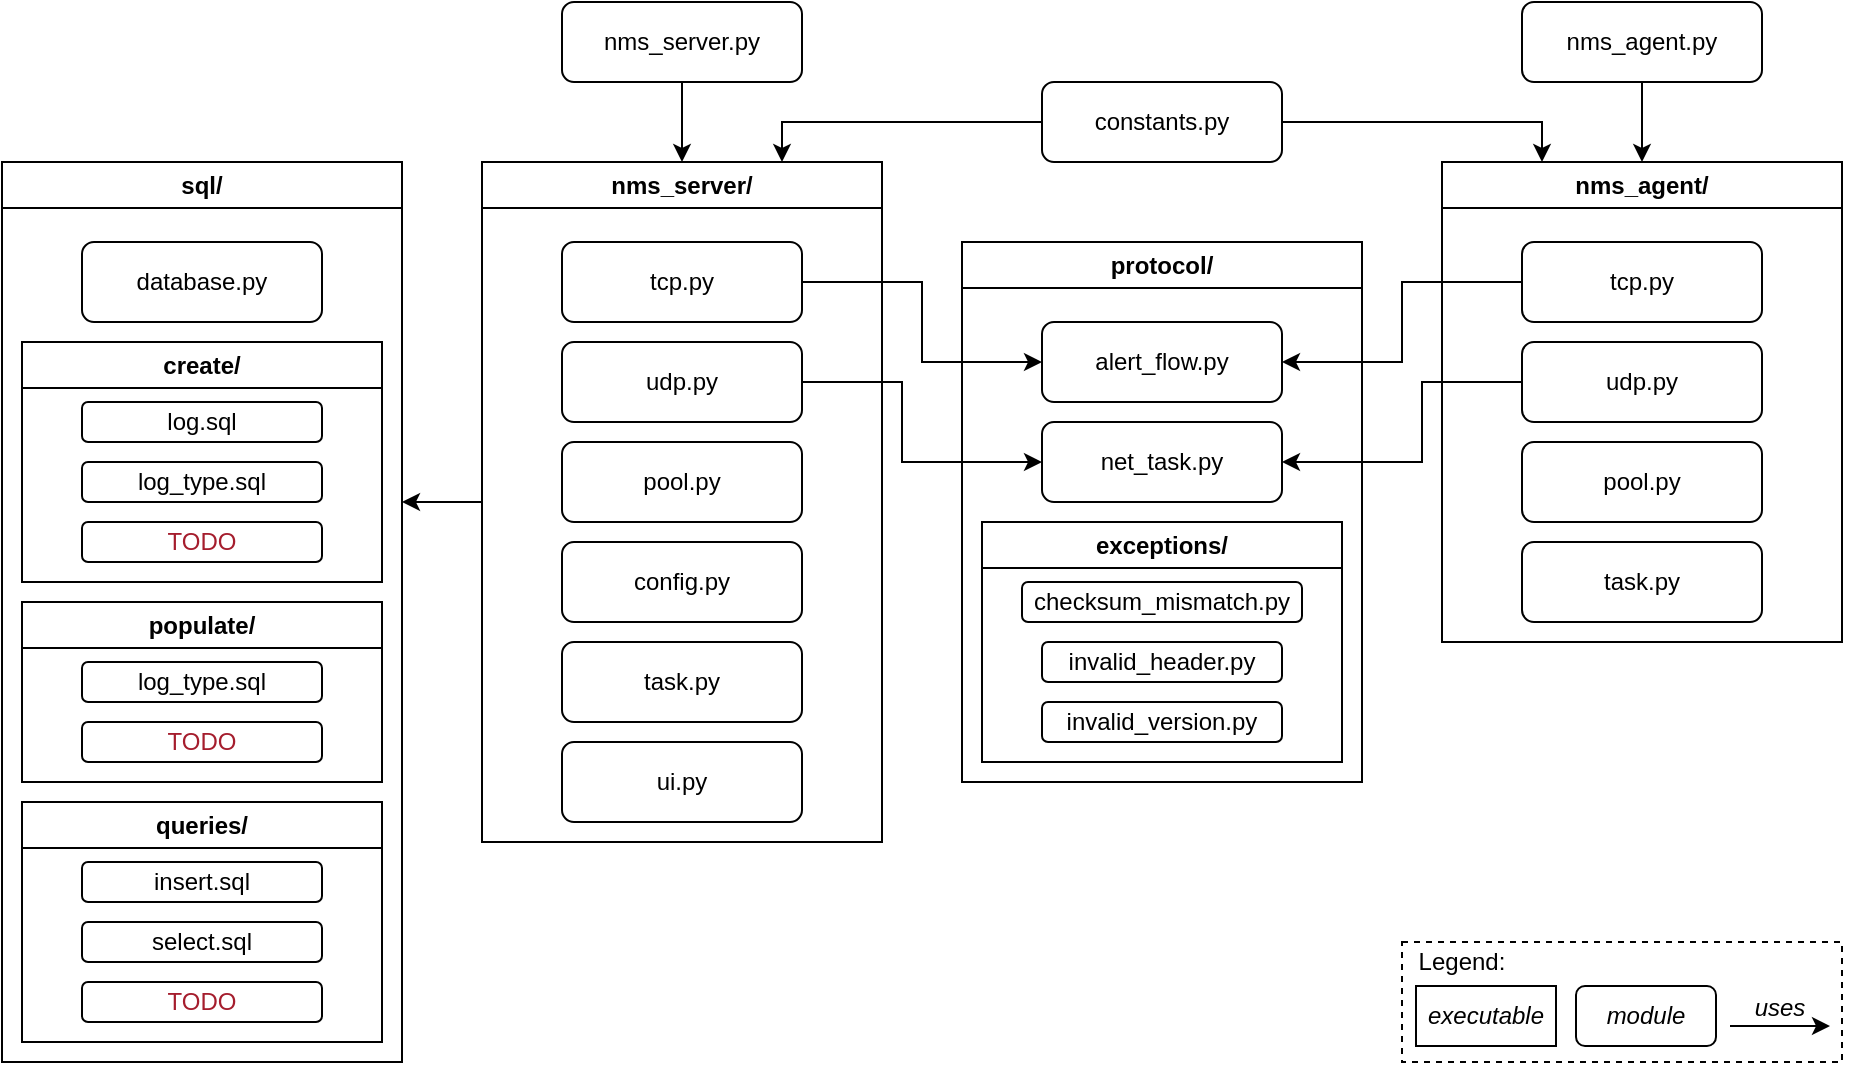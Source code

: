 <mxfile version="24.9.2">
  <diagram name="Page-1" id="QwbmtCwyZoCpysy4_769">
    <mxGraphModel dx="1730" dy="519" grid="1" gridSize="10" guides="1" tooltips="1" connect="1" arrows="1" fold="1" page="1" pageScale="1" pageWidth="850" pageHeight="1100" math="0" shadow="0">
      <root>
        <mxCell id="0" />
        <mxCell id="1" parent="0" />
        <mxCell id="9WpM92df16-8UvDXL8NV-50" style="edgeStyle=orthogonalEdgeStyle;rounded=0;orthogonalLoop=1;jettySize=auto;html=1;entryX=0.5;entryY=0;entryDx=0;entryDy=0;" edge="1" parent="1" source="9WpM92df16-8UvDXL8NV-1" target="9WpM92df16-8UvDXL8NV-4">
          <mxGeometry relative="1" as="geometry" />
        </mxCell>
        <mxCell id="9WpM92df16-8UvDXL8NV-1" value="&lt;div&gt;nms_server.py&lt;/div&gt;" style="rounded=1;whiteSpace=wrap;html=1;" vertex="1" parent="1">
          <mxGeometry x="100" y="80" width="120" height="40" as="geometry" />
        </mxCell>
        <mxCell id="9WpM92df16-8UvDXL8NV-3" value="&lt;div&gt;nms_agent/&lt;/div&gt;" style="swimlane;whiteSpace=wrap;html=1;" vertex="1" parent="1">
          <mxGeometry x="540" y="160" width="200" height="240" as="geometry" />
        </mxCell>
        <mxCell id="9WpM92df16-8UvDXL8NV-18" value="&lt;div&gt;tcp.py&lt;/div&gt;" style="rounded=1;whiteSpace=wrap;html=1;" vertex="1" parent="9WpM92df16-8UvDXL8NV-3">
          <mxGeometry x="40" y="40" width="120" height="40" as="geometry" />
        </mxCell>
        <mxCell id="9WpM92df16-8UvDXL8NV-19" value="&lt;div&gt;udp.py&lt;/div&gt;" style="rounded=1;whiteSpace=wrap;html=1;" vertex="1" parent="9WpM92df16-8UvDXL8NV-3">
          <mxGeometry x="40" y="90" width="120" height="40" as="geometry" />
        </mxCell>
        <mxCell id="9WpM92df16-8UvDXL8NV-30" value="&lt;div&gt;pool.py&lt;/div&gt;" style="rounded=1;whiteSpace=wrap;html=1;" vertex="1" parent="9WpM92df16-8UvDXL8NV-3">
          <mxGeometry x="40" y="140" width="120" height="40" as="geometry" />
        </mxCell>
        <mxCell id="9WpM92df16-8UvDXL8NV-31" value="&lt;div&gt;task.py&lt;/div&gt;" style="rounded=1;whiteSpace=wrap;html=1;" vertex="1" parent="9WpM92df16-8UvDXL8NV-3">
          <mxGeometry x="40" y="190" width="120" height="40" as="geometry" />
        </mxCell>
        <mxCell id="9WpM92df16-8UvDXL8NV-45" style="edgeStyle=orthogonalEdgeStyle;rounded=0;orthogonalLoop=1;jettySize=auto;html=1;exitX=0;exitY=0.5;exitDx=0;exitDy=0;" edge="1" parent="1" source="9WpM92df16-8UvDXL8NV-4">
          <mxGeometry relative="1" as="geometry">
            <mxPoint x="20" y="330" as="targetPoint" />
          </mxGeometry>
        </mxCell>
        <mxCell id="9WpM92df16-8UvDXL8NV-4" value="&lt;div&gt;nms_server/&lt;/div&gt;" style="swimlane;whiteSpace=wrap;html=1;" vertex="1" parent="1">
          <mxGeometry x="60" y="160" width="200" height="340" as="geometry" />
        </mxCell>
        <mxCell id="9WpM92df16-8UvDXL8NV-13" value="&lt;div&gt;config.py&lt;/div&gt;" style="rounded=1;whiteSpace=wrap;html=1;" vertex="1" parent="9WpM92df16-8UvDXL8NV-4">
          <mxGeometry x="40" y="190" width="120" height="40" as="geometry" />
        </mxCell>
        <mxCell id="9WpM92df16-8UvDXL8NV-14" value="&lt;div&gt;udp.py&lt;/div&gt;" style="rounded=1;whiteSpace=wrap;html=1;" vertex="1" parent="9WpM92df16-8UvDXL8NV-4">
          <mxGeometry x="40" y="90" width="120" height="40" as="geometry" />
        </mxCell>
        <mxCell id="9WpM92df16-8UvDXL8NV-15" value="&lt;div&gt;tcp.py&lt;/div&gt;" style="rounded=1;whiteSpace=wrap;html=1;" vertex="1" parent="9WpM92df16-8UvDXL8NV-4">
          <mxGeometry x="40" y="40" width="120" height="40" as="geometry" />
        </mxCell>
        <mxCell id="9WpM92df16-8UvDXL8NV-16" value="&lt;div&gt;pool.py&lt;/div&gt;" style="rounded=1;whiteSpace=wrap;html=1;" vertex="1" parent="9WpM92df16-8UvDXL8NV-4">
          <mxGeometry x="40" y="140" width="120" height="40" as="geometry" />
        </mxCell>
        <mxCell id="9WpM92df16-8UvDXL8NV-17" value="&lt;div&gt;task.py&lt;/div&gt;" style="rounded=1;whiteSpace=wrap;html=1;" vertex="1" parent="9WpM92df16-8UvDXL8NV-4">
          <mxGeometry x="40" y="240" width="120" height="40" as="geometry" />
        </mxCell>
        <mxCell id="9WpM92df16-8UvDXL8NV-20" value="&lt;div&gt;ui.py&lt;/div&gt;" style="rounded=1;whiteSpace=wrap;html=1;" vertex="1" parent="9WpM92df16-8UvDXL8NV-4">
          <mxGeometry x="40" y="290" width="120" height="40" as="geometry" />
        </mxCell>
        <mxCell id="9WpM92df16-8UvDXL8NV-52" style="edgeStyle=orthogonalEdgeStyle;rounded=0;orthogonalLoop=1;jettySize=auto;html=1;entryX=0.75;entryY=0;entryDx=0;entryDy=0;" edge="1" parent="1" source="9WpM92df16-8UvDXL8NV-5" target="9WpM92df16-8UvDXL8NV-4">
          <mxGeometry relative="1" as="geometry" />
        </mxCell>
        <mxCell id="9WpM92df16-8UvDXL8NV-53" style="edgeStyle=orthogonalEdgeStyle;rounded=0;orthogonalLoop=1;jettySize=auto;html=1;entryX=0.25;entryY=0;entryDx=0;entryDy=0;" edge="1" parent="1" source="9WpM92df16-8UvDXL8NV-5" target="9WpM92df16-8UvDXL8NV-3">
          <mxGeometry relative="1" as="geometry" />
        </mxCell>
        <mxCell id="9WpM92df16-8UvDXL8NV-5" value="&lt;div&gt;constants.py&lt;/div&gt;" style="rounded=1;whiteSpace=wrap;html=1;" vertex="1" parent="1">
          <mxGeometry x="340" y="120" width="120" height="40" as="geometry" />
        </mxCell>
        <mxCell id="9WpM92df16-8UvDXL8NV-51" style="edgeStyle=orthogonalEdgeStyle;rounded=0;orthogonalLoop=1;jettySize=auto;html=1;entryX=0.5;entryY=0;entryDx=0;entryDy=0;" edge="1" parent="1" source="9WpM92df16-8UvDXL8NV-2" target="9WpM92df16-8UvDXL8NV-3">
          <mxGeometry relative="1" as="geometry" />
        </mxCell>
        <mxCell id="9WpM92df16-8UvDXL8NV-2" value="nms_agent.py" style="rounded=1;whiteSpace=wrap;html=1;" vertex="1" parent="1">
          <mxGeometry x="580" y="80" width="120" height="40" as="geometry" />
        </mxCell>
        <mxCell id="9WpM92df16-8UvDXL8NV-6" value="&lt;div&gt;protocol/&lt;/div&gt;" style="swimlane;whiteSpace=wrap;html=1;" vertex="1" parent="1">
          <mxGeometry x="300" y="200" width="200" height="270" as="geometry" />
        </mxCell>
        <mxCell id="9WpM92df16-8UvDXL8NV-7" value="&lt;div&gt;exceptions/&lt;/div&gt;" style="swimlane;whiteSpace=wrap;html=1;" vertex="1" parent="9WpM92df16-8UvDXL8NV-6">
          <mxGeometry x="10" y="140" width="180" height="120" as="geometry" />
        </mxCell>
        <mxCell id="9WpM92df16-8UvDXL8NV-8" value="checksum_mismatch.py" style="rounded=1;whiteSpace=wrap;html=1;" vertex="1" parent="9WpM92df16-8UvDXL8NV-7">
          <mxGeometry x="20" y="30" width="140" height="20" as="geometry" />
        </mxCell>
        <mxCell id="9WpM92df16-8UvDXL8NV-10" value="invalid_header.py" style="rounded=1;whiteSpace=wrap;html=1;" vertex="1" parent="9WpM92df16-8UvDXL8NV-7">
          <mxGeometry x="30" y="60" width="120" height="20" as="geometry" />
        </mxCell>
        <mxCell id="9WpM92df16-8UvDXL8NV-9" value="invalid_version.py" style="rounded=1;whiteSpace=wrap;html=1;" vertex="1" parent="9WpM92df16-8UvDXL8NV-7">
          <mxGeometry x="30" y="90" width="120" height="20" as="geometry" />
        </mxCell>
        <mxCell id="9WpM92df16-8UvDXL8NV-11" value="alert_flow.py" style="rounded=1;whiteSpace=wrap;html=1;" vertex="1" parent="9WpM92df16-8UvDXL8NV-6">
          <mxGeometry x="40" y="40" width="120" height="40" as="geometry" />
        </mxCell>
        <mxCell id="9WpM92df16-8UvDXL8NV-12" value="net_task.py" style="rounded=1;whiteSpace=wrap;html=1;" vertex="1" parent="9WpM92df16-8UvDXL8NV-6">
          <mxGeometry x="40" y="90" width="120" height="40" as="geometry" />
        </mxCell>
        <mxCell id="9WpM92df16-8UvDXL8NV-21" value="&lt;div&gt;sql/&lt;/div&gt;" style="swimlane;whiteSpace=wrap;html=1;startSize=23;" vertex="1" parent="1">
          <mxGeometry x="-180" y="160" width="200" height="450" as="geometry" />
        </mxCell>
        <mxCell id="9WpM92df16-8UvDXL8NV-28" value="database.py" style="rounded=1;whiteSpace=wrap;html=1;" vertex="1" parent="9WpM92df16-8UvDXL8NV-21">
          <mxGeometry x="40" y="40" width="120" height="40" as="geometry" />
        </mxCell>
        <mxCell id="9WpM92df16-8UvDXL8NV-33" value="&lt;div&gt;create/&lt;/div&gt;" style="swimlane;whiteSpace=wrap;html=1;" vertex="1" parent="9WpM92df16-8UvDXL8NV-21">
          <mxGeometry x="10" y="90" width="180" height="120" as="geometry" />
        </mxCell>
        <mxCell id="9WpM92df16-8UvDXL8NV-34" value="log.sql" style="rounded=1;whiteSpace=wrap;html=1;" vertex="1" parent="9WpM92df16-8UvDXL8NV-33">
          <mxGeometry x="30" y="30" width="120" height="20" as="geometry" />
        </mxCell>
        <mxCell id="9WpM92df16-8UvDXL8NV-35" value="log_type.sql" style="rounded=1;whiteSpace=wrap;html=1;" vertex="1" parent="9WpM92df16-8UvDXL8NV-33">
          <mxGeometry x="30" y="60" width="120" height="20" as="geometry" />
        </mxCell>
        <mxCell id="9WpM92df16-8UvDXL8NV-36" value="TODO" style="rounded=1;whiteSpace=wrap;html=1;fontColor=#a51d2d;" vertex="1" parent="9WpM92df16-8UvDXL8NV-33">
          <mxGeometry x="30" y="90" width="120" height="20" as="geometry" />
        </mxCell>
        <mxCell id="9WpM92df16-8UvDXL8NV-37" value="&lt;div&gt;populate/&lt;/div&gt;" style="swimlane;whiteSpace=wrap;html=1;startSize=23;" vertex="1" parent="9WpM92df16-8UvDXL8NV-21">
          <mxGeometry x="10" y="220" width="180" height="90" as="geometry" />
        </mxCell>
        <mxCell id="9WpM92df16-8UvDXL8NV-39" value="log_type.sql" style="rounded=1;whiteSpace=wrap;html=1;" vertex="1" parent="9WpM92df16-8UvDXL8NV-37">
          <mxGeometry x="30" y="30" width="120" height="20" as="geometry" />
        </mxCell>
        <mxCell id="9WpM92df16-8UvDXL8NV-40" value="&lt;font color=&quot;#a51d2d&quot;&gt;TODO&lt;/font&gt;" style="rounded=1;whiteSpace=wrap;html=1;fontColor=#000000;" vertex="1" parent="9WpM92df16-8UvDXL8NV-37">
          <mxGeometry x="30" y="60" width="120" height="20" as="geometry" />
        </mxCell>
        <mxCell id="9WpM92df16-8UvDXL8NV-41" value="&lt;div&gt;queries/&lt;/div&gt;" style="swimlane;whiteSpace=wrap;html=1;startSize=23;" vertex="1" parent="9WpM92df16-8UvDXL8NV-21">
          <mxGeometry x="10" y="320" width="180" height="120" as="geometry" />
        </mxCell>
        <mxCell id="9WpM92df16-8UvDXL8NV-42" value="insert.sql" style="rounded=1;whiteSpace=wrap;html=1;" vertex="1" parent="9WpM92df16-8UvDXL8NV-41">
          <mxGeometry x="30" y="30" width="120" height="20" as="geometry" />
        </mxCell>
        <mxCell id="9WpM92df16-8UvDXL8NV-43" value="select.sql" style="rounded=1;whiteSpace=wrap;html=1;" vertex="1" parent="9WpM92df16-8UvDXL8NV-41">
          <mxGeometry x="30" y="60" width="120" height="20" as="geometry" />
        </mxCell>
        <mxCell id="9WpM92df16-8UvDXL8NV-44" value="&lt;font color=&quot;#a51d2d&quot;&gt;TODO&lt;/font&gt;" style="rounded=1;whiteSpace=wrap;html=1;" vertex="1" parent="9WpM92df16-8UvDXL8NV-41">
          <mxGeometry x="30" y="90" width="120" height="20" as="geometry" />
        </mxCell>
        <mxCell id="9WpM92df16-8UvDXL8NV-46" style="edgeStyle=orthogonalEdgeStyle;rounded=0;orthogonalLoop=1;jettySize=auto;html=1;exitX=1;exitY=0.5;exitDx=0;exitDy=0;" edge="1" parent="1" source="9WpM92df16-8UvDXL8NV-15" target="9WpM92df16-8UvDXL8NV-11">
          <mxGeometry relative="1" as="geometry" />
        </mxCell>
        <mxCell id="9WpM92df16-8UvDXL8NV-47" style="edgeStyle=orthogonalEdgeStyle;rounded=0;orthogonalLoop=1;jettySize=auto;html=1;exitX=1;exitY=0.5;exitDx=0;exitDy=0;" edge="1" parent="1" source="9WpM92df16-8UvDXL8NV-14" target="9WpM92df16-8UvDXL8NV-12">
          <mxGeometry relative="1" as="geometry">
            <Array as="points">
              <mxPoint x="270" y="270" />
              <mxPoint x="270" y="310" />
            </Array>
          </mxGeometry>
        </mxCell>
        <mxCell id="9WpM92df16-8UvDXL8NV-48" style="edgeStyle=orthogonalEdgeStyle;rounded=0;orthogonalLoop=1;jettySize=auto;html=1;exitX=0;exitY=0.5;exitDx=0;exitDy=0;" edge="1" parent="1" source="9WpM92df16-8UvDXL8NV-19" target="9WpM92df16-8UvDXL8NV-12">
          <mxGeometry relative="1" as="geometry">
            <Array as="points">
              <mxPoint x="530" y="270" />
              <mxPoint x="530" y="310" />
            </Array>
          </mxGeometry>
        </mxCell>
        <mxCell id="9WpM92df16-8UvDXL8NV-49" style="edgeStyle=orthogonalEdgeStyle;rounded=0;orthogonalLoop=1;jettySize=auto;html=1;exitX=0;exitY=0.5;exitDx=0;exitDy=0;" edge="1" parent="1" source="9WpM92df16-8UvDXL8NV-18" target="9WpM92df16-8UvDXL8NV-11">
          <mxGeometry relative="1" as="geometry" />
        </mxCell>
        <mxCell id="9WpM92df16-8UvDXL8NV-60" value="" style="rounded=0;whiteSpace=wrap;html=1;dashed=1;" vertex="1" parent="1">
          <mxGeometry x="520" y="550" width="220" height="60" as="geometry" />
        </mxCell>
        <mxCell id="9WpM92df16-8UvDXL8NV-59" value="Legend:" style="text;html=1;align=center;verticalAlign=middle;whiteSpace=wrap;rounded=0;" vertex="1" parent="1">
          <mxGeometry x="520" y="550" width="60" height="20" as="geometry" />
        </mxCell>
        <mxCell id="9WpM92df16-8UvDXL8NV-63" value="&lt;i&gt;executable&lt;/i&gt;" style="rounded=0;whiteSpace=wrap;html=1;" vertex="1" parent="1">
          <mxGeometry x="527" y="572" width="70" height="30" as="geometry" />
        </mxCell>
        <mxCell id="9WpM92df16-8UvDXL8NV-64" value="&lt;i&gt;module&lt;/i&gt;" style="rounded=1;whiteSpace=wrap;html=1;" vertex="1" parent="1">
          <mxGeometry x="607" y="572" width="70" height="30" as="geometry" />
        </mxCell>
        <mxCell id="9WpM92df16-8UvDXL8NV-65" value="" style="endArrow=classic;html=1;rounded=0;" edge="1" parent="1">
          <mxGeometry width="50" height="50" relative="1" as="geometry">
            <mxPoint x="684" y="592" as="sourcePoint" />
            <mxPoint x="734" y="592" as="targetPoint" />
          </mxGeometry>
        </mxCell>
        <mxCell id="9WpM92df16-8UvDXL8NV-69" value="&lt;i&gt;uses&lt;/i&gt;" style="text;html=1;align=center;verticalAlign=middle;whiteSpace=wrap;rounded=0;" vertex="1" parent="1">
          <mxGeometry x="679" y="578" width="60" height="10" as="geometry" />
        </mxCell>
      </root>
    </mxGraphModel>
  </diagram>
</mxfile>
